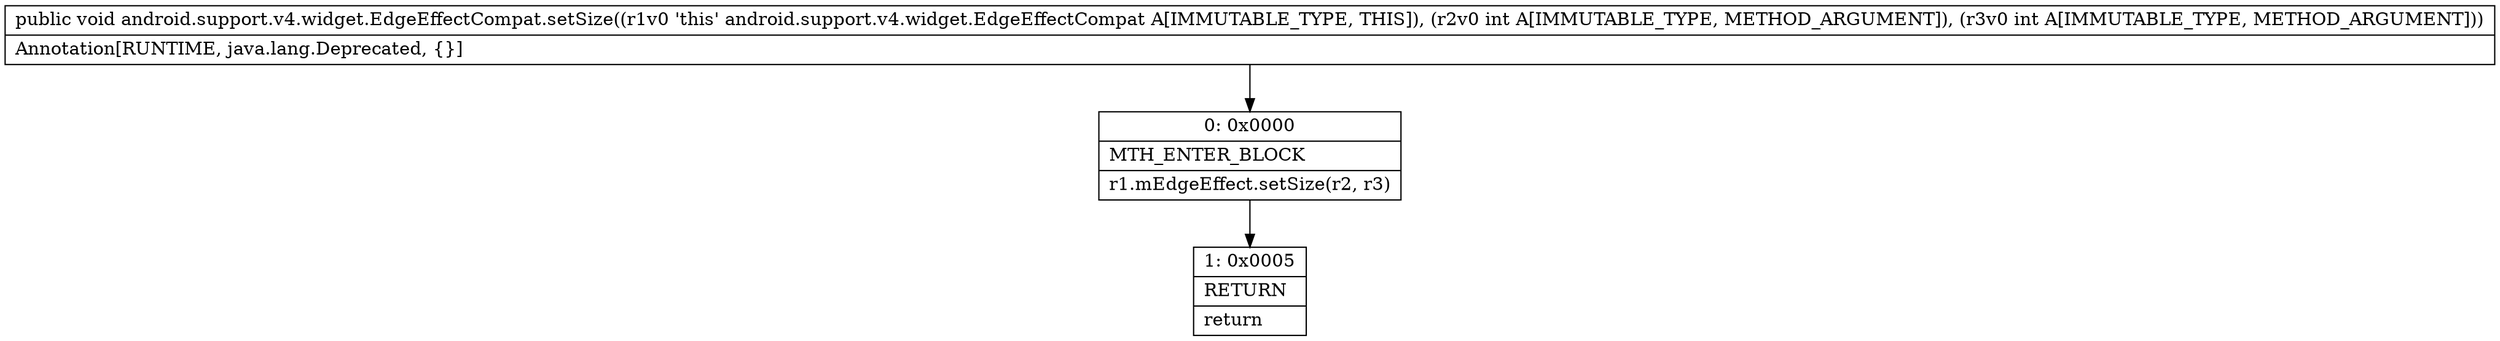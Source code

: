 digraph "CFG forandroid.support.v4.widget.EdgeEffectCompat.setSize(II)V" {
Node_0 [shape=record,label="{0\:\ 0x0000|MTH_ENTER_BLOCK\l|r1.mEdgeEffect.setSize(r2, r3)\l}"];
Node_1 [shape=record,label="{1\:\ 0x0005|RETURN\l|return\l}"];
MethodNode[shape=record,label="{public void android.support.v4.widget.EdgeEffectCompat.setSize((r1v0 'this' android.support.v4.widget.EdgeEffectCompat A[IMMUTABLE_TYPE, THIS]), (r2v0 int A[IMMUTABLE_TYPE, METHOD_ARGUMENT]), (r3v0 int A[IMMUTABLE_TYPE, METHOD_ARGUMENT]))  | Annotation[RUNTIME, java.lang.Deprecated, \{\}]\l}"];
MethodNode -> Node_0;
Node_0 -> Node_1;
}

